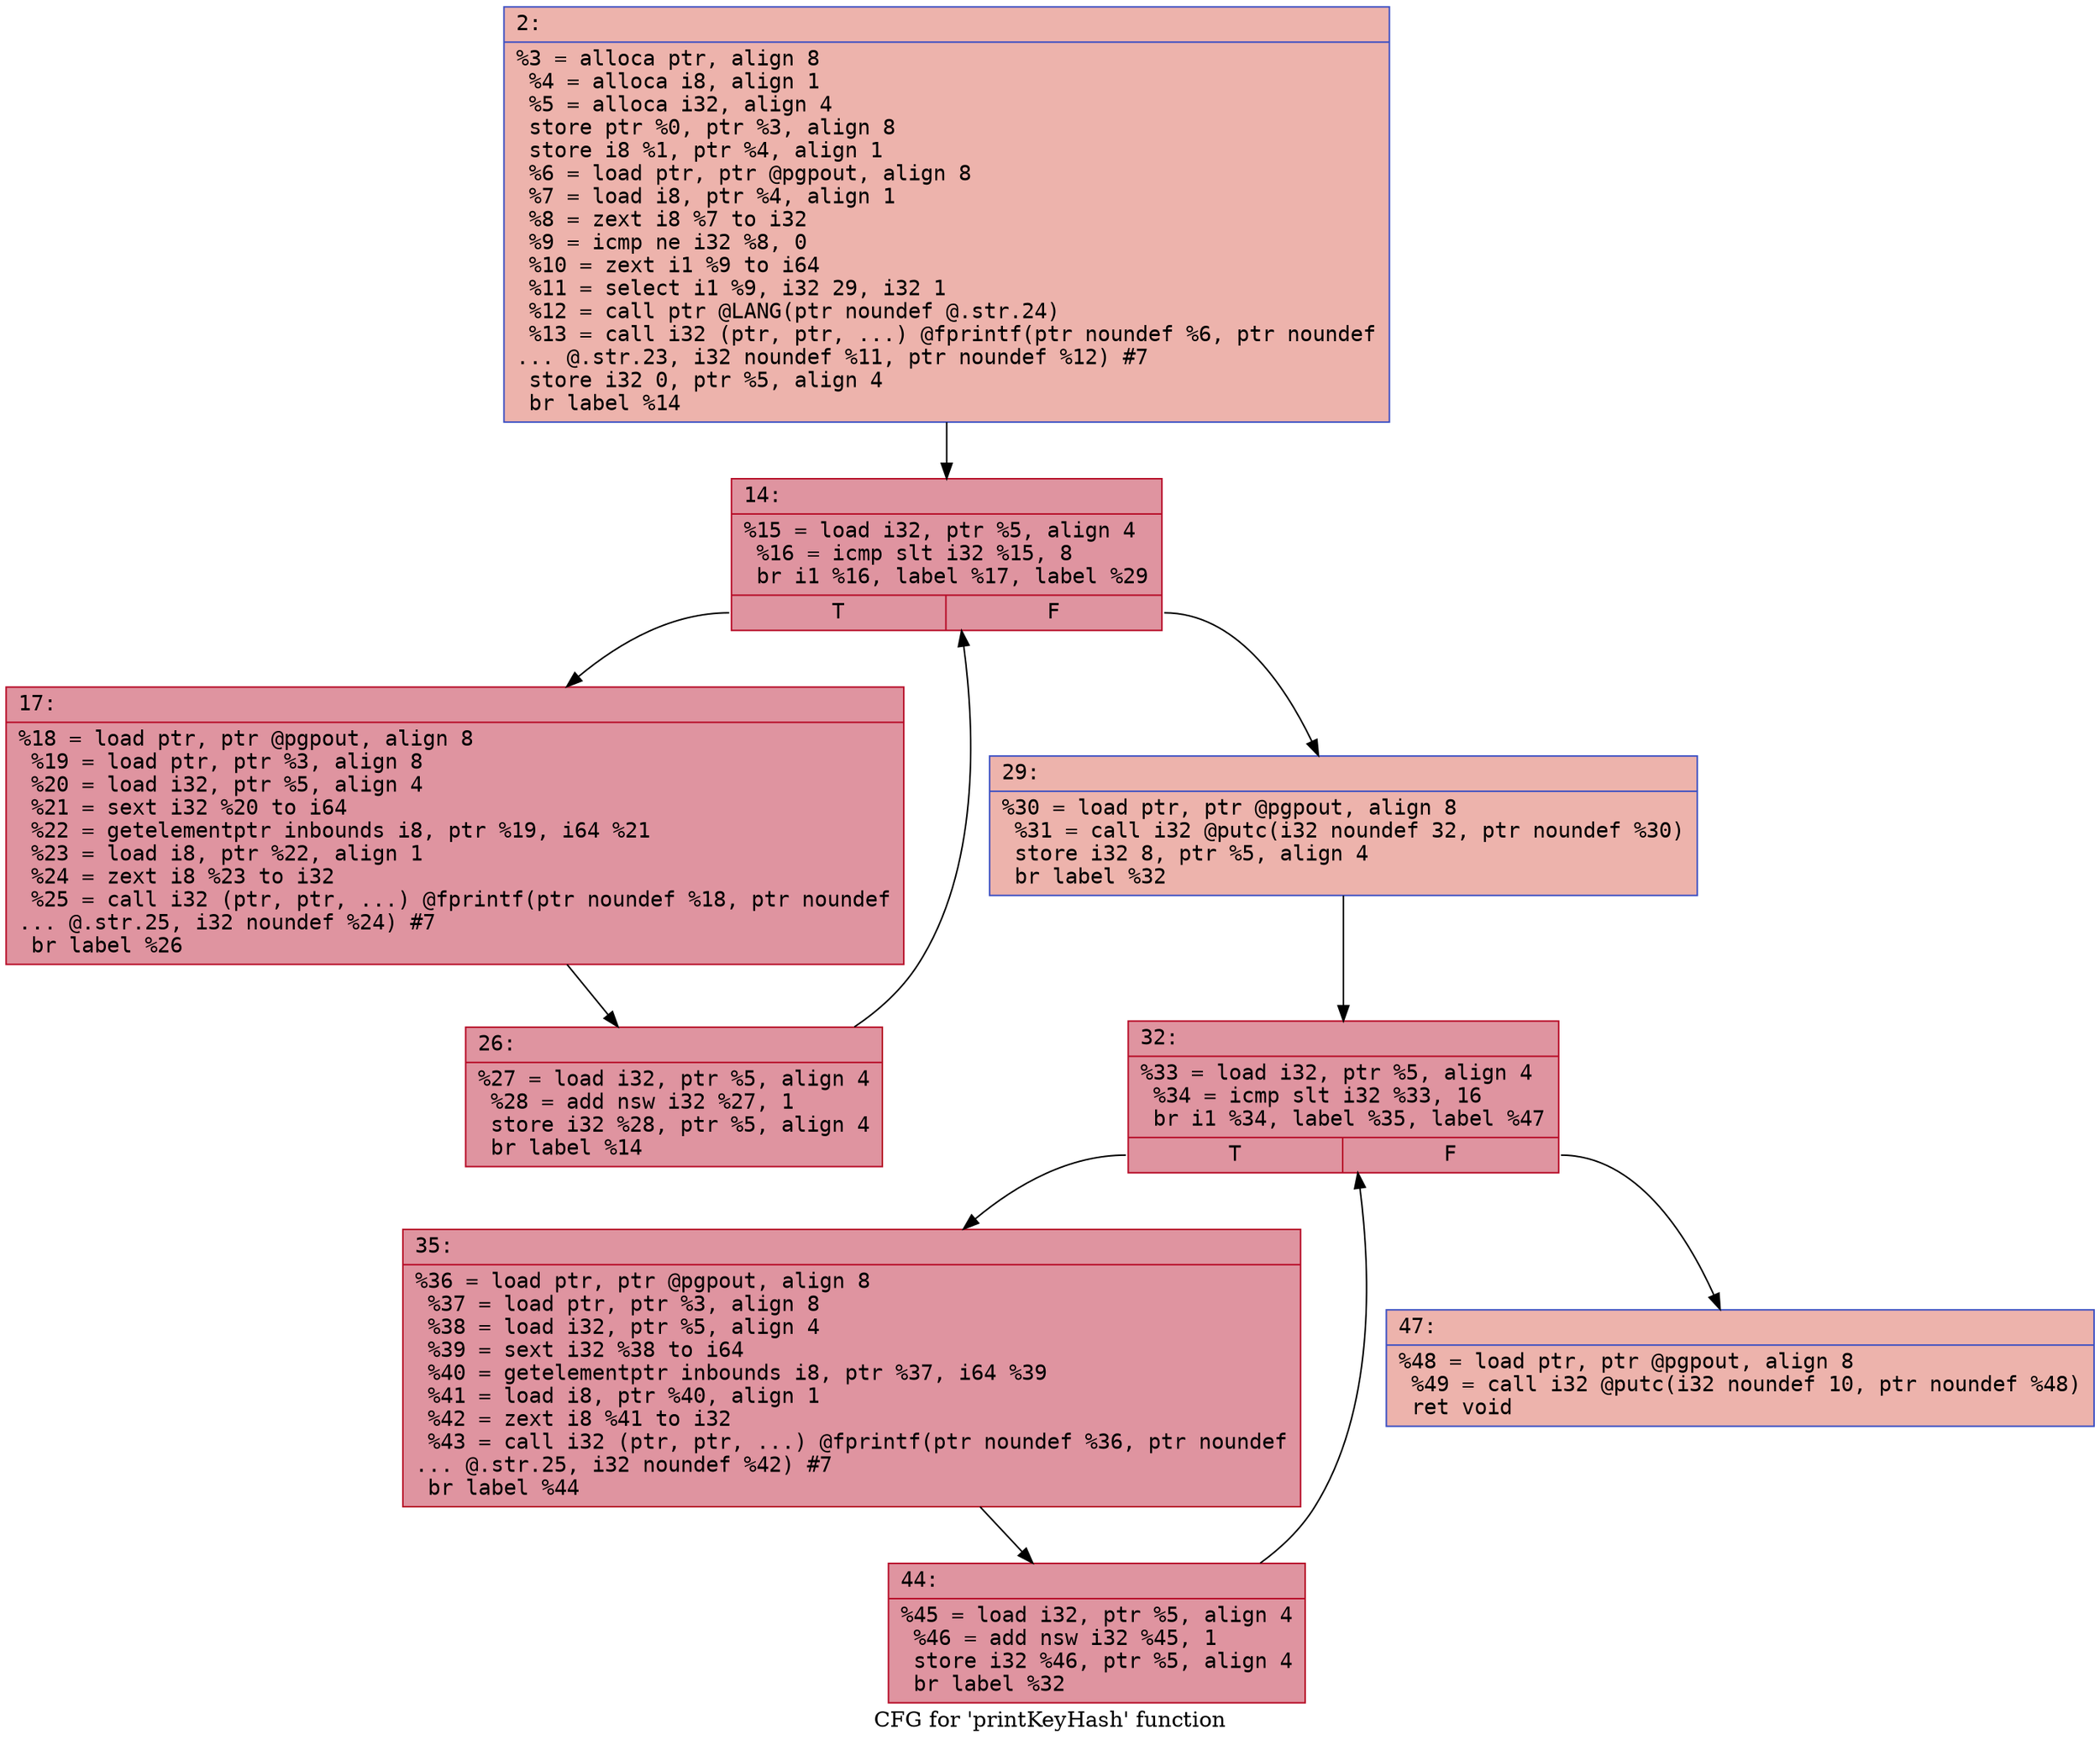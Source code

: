 digraph "CFG for 'printKeyHash' function" {
	label="CFG for 'printKeyHash' function";

	Node0x6000011ee3f0 [shape=record,color="#3d50c3ff", style=filled, fillcolor="#d6524470" fontname="Courier",label="{2:\l|  %3 = alloca ptr, align 8\l  %4 = alloca i8, align 1\l  %5 = alloca i32, align 4\l  store ptr %0, ptr %3, align 8\l  store i8 %1, ptr %4, align 1\l  %6 = load ptr, ptr @pgpout, align 8\l  %7 = load i8, ptr %4, align 1\l  %8 = zext i8 %7 to i32\l  %9 = icmp ne i32 %8, 0\l  %10 = zext i1 %9 to i64\l  %11 = select i1 %9, i32 29, i32 1\l  %12 = call ptr @LANG(ptr noundef @.str.24)\l  %13 = call i32 (ptr, ptr, ...) @fprintf(ptr noundef %6, ptr noundef\l... @.str.23, i32 noundef %11, ptr noundef %12) #7\l  store i32 0, ptr %5, align 4\l  br label %14\l}"];
	Node0x6000011ee3f0 -> Node0x6000011ee440[tooltip="2 -> 14\nProbability 100.00%" ];
	Node0x6000011ee440 [shape=record,color="#b70d28ff", style=filled, fillcolor="#b70d2870" fontname="Courier",label="{14:\l|  %15 = load i32, ptr %5, align 4\l  %16 = icmp slt i32 %15, 8\l  br i1 %16, label %17, label %29\l|{<s0>T|<s1>F}}"];
	Node0x6000011ee440:s0 -> Node0x6000011ee490[tooltip="14 -> 17\nProbability 96.88%" ];
	Node0x6000011ee440:s1 -> Node0x6000011ee530[tooltip="14 -> 29\nProbability 3.12%" ];
	Node0x6000011ee490 [shape=record,color="#b70d28ff", style=filled, fillcolor="#b70d2870" fontname="Courier",label="{17:\l|  %18 = load ptr, ptr @pgpout, align 8\l  %19 = load ptr, ptr %3, align 8\l  %20 = load i32, ptr %5, align 4\l  %21 = sext i32 %20 to i64\l  %22 = getelementptr inbounds i8, ptr %19, i64 %21\l  %23 = load i8, ptr %22, align 1\l  %24 = zext i8 %23 to i32\l  %25 = call i32 (ptr, ptr, ...) @fprintf(ptr noundef %18, ptr noundef\l... @.str.25, i32 noundef %24) #7\l  br label %26\l}"];
	Node0x6000011ee490 -> Node0x6000011ee4e0[tooltip="17 -> 26\nProbability 100.00%" ];
	Node0x6000011ee4e0 [shape=record,color="#b70d28ff", style=filled, fillcolor="#b70d2870" fontname="Courier",label="{26:\l|  %27 = load i32, ptr %5, align 4\l  %28 = add nsw i32 %27, 1\l  store i32 %28, ptr %5, align 4\l  br label %14\l}"];
	Node0x6000011ee4e0 -> Node0x6000011ee440[tooltip="26 -> 14\nProbability 100.00%" ];
	Node0x6000011ee530 [shape=record,color="#3d50c3ff", style=filled, fillcolor="#d6524470" fontname="Courier",label="{29:\l|  %30 = load ptr, ptr @pgpout, align 8\l  %31 = call i32 @putc(i32 noundef 32, ptr noundef %30)\l  store i32 8, ptr %5, align 4\l  br label %32\l}"];
	Node0x6000011ee530 -> Node0x6000011ee580[tooltip="29 -> 32\nProbability 100.00%" ];
	Node0x6000011ee580 [shape=record,color="#b70d28ff", style=filled, fillcolor="#b70d2870" fontname="Courier",label="{32:\l|  %33 = load i32, ptr %5, align 4\l  %34 = icmp slt i32 %33, 16\l  br i1 %34, label %35, label %47\l|{<s0>T|<s1>F}}"];
	Node0x6000011ee580:s0 -> Node0x6000011ee5d0[tooltip="32 -> 35\nProbability 96.88%" ];
	Node0x6000011ee580:s1 -> Node0x6000011ee670[tooltip="32 -> 47\nProbability 3.12%" ];
	Node0x6000011ee5d0 [shape=record,color="#b70d28ff", style=filled, fillcolor="#b70d2870" fontname="Courier",label="{35:\l|  %36 = load ptr, ptr @pgpout, align 8\l  %37 = load ptr, ptr %3, align 8\l  %38 = load i32, ptr %5, align 4\l  %39 = sext i32 %38 to i64\l  %40 = getelementptr inbounds i8, ptr %37, i64 %39\l  %41 = load i8, ptr %40, align 1\l  %42 = zext i8 %41 to i32\l  %43 = call i32 (ptr, ptr, ...) @fprintf(ptr noundef %36, ptr noundef\l... @.str.25, i32 noundef %42) #7\l  br label %44\l}"];
	Node0x6000011ee5d0 -> Node0x6000011ee620[tooltip="35 -> 44\nProbability 100.00%" ];
	Node0x6000011ee620 [shape=record,color="#b70d28ff", style=filled, fillcolor="#b70d2870" fontname="Courier",label="{44:\l|  %45 = load i32, ptr %5, align 4\l  %46 = add nsw i32 %45, 1\l  store i32 %46, ptr %5, align 4\l  br label %32\l}"];
	Node0x6000011ee620 -> Node0x6000011ee580[tooltip="44 -> 32\nProbability 100.00%" ];
	Node0x6000011ee670 [shape=record,color="#3d50c3ff", style=filled, fillcolor="#d6524470" fontname="Courier",label="{47:\l|  %48 = load ptr, ptr @pgpout, align 8\l  %49 = call i32 @putc(i32 noundef 10, ptr noundef %48)\l  ret void\l}"];
}
